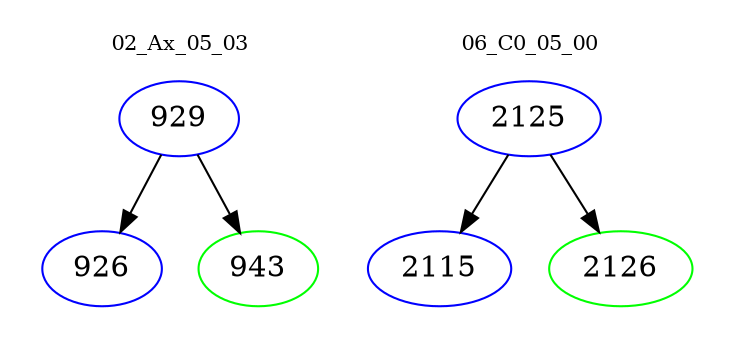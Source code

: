 digraph{
subgraph cluster_0 {
color = white
label = "02_Ax_05_03";
fontsize=10;
T0_929 [label="929", color="blue"]
T0_929 -> T0_926 [color="black"]
T0_926 [label="926", color="blue"]
T0_929 -> T0_943 [color="black"]
T0_943 [label="943", color="green"]
}
subgraph cluster_1 {
color = white
label = "06_C0_05_00";
fontsize=10;
T1_2125 [label="2125", color="blue"]
T1_2125 -> T1_2115 [color="black"]
T1_2115 [label="2115", color="blue"]
T1_2125 -> T1_2126 [color="black"]
T1_2126 [label="2126", color="green"]
}
}
